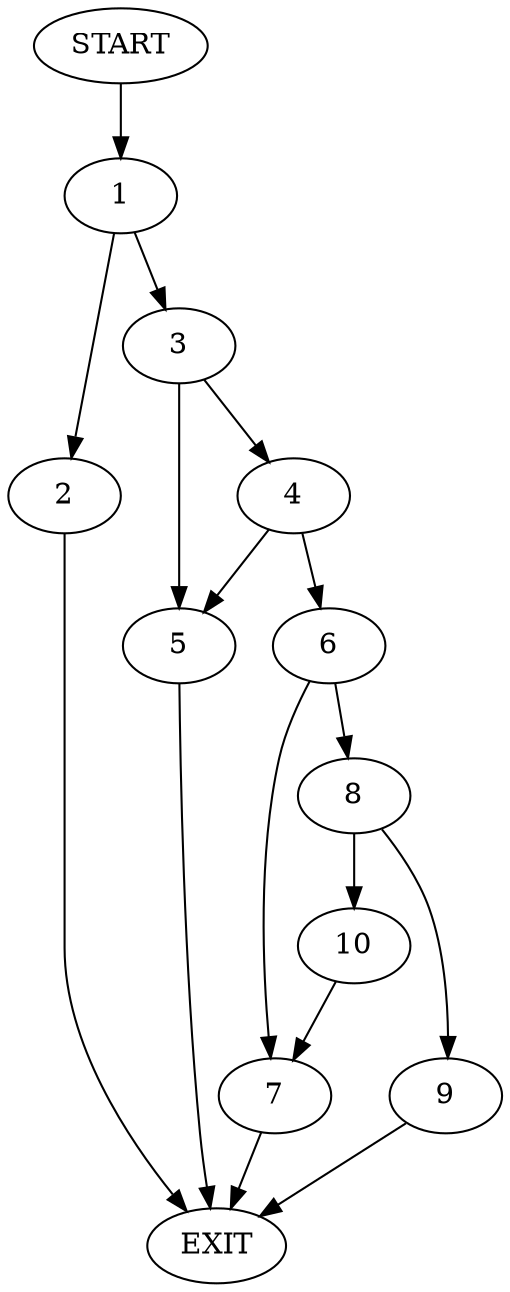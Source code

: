 digraph {
0 [label="START"]
11 [label="EXIT"]
0 -> 1
1 -> 2
1 -> 3
2 -> 11
3 -> 4
3 -> 5
5 -> 11
4 -> 6
4 -> 5
6 -> 7
6 -> 8
7 -> 11
8 -> 9
8 -> 10
9 -> 11
10 -> 7
}
